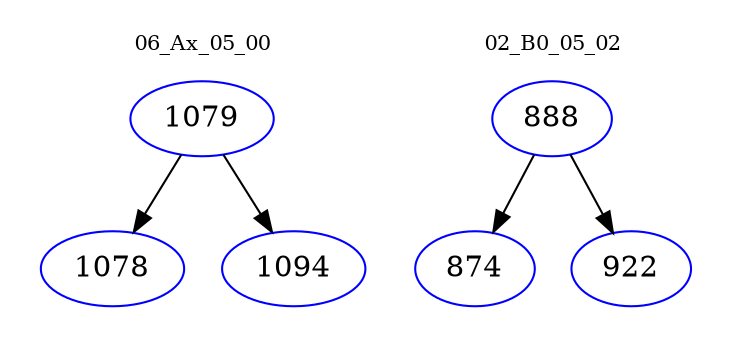 digraph{
subgraph cluster_0 {
color = white
label = "06_Ax_05_00";
fontsize=10;
T0_1079 [label="1079", color="blue"]
T0_1079 -> T0_1078 [color="black"]
T0_1078 [label="1078", color="blue"]
T0_1079 -> T0_1094 [color="black"]
T0_1094 [label="1094", color="blue"]
}
subgraph cluster_1 {
color = white
label = "02_B0_05_02";
fontsize=10;
T1_888 [label="888", color="blue"]
T1_888 -> T1_874 [color="black"]
T1_874 [label="874", color="blue"]
T1_888 -> T1_922 [color="black"]
T1_922 [label="922", color="blue"]
}
}

